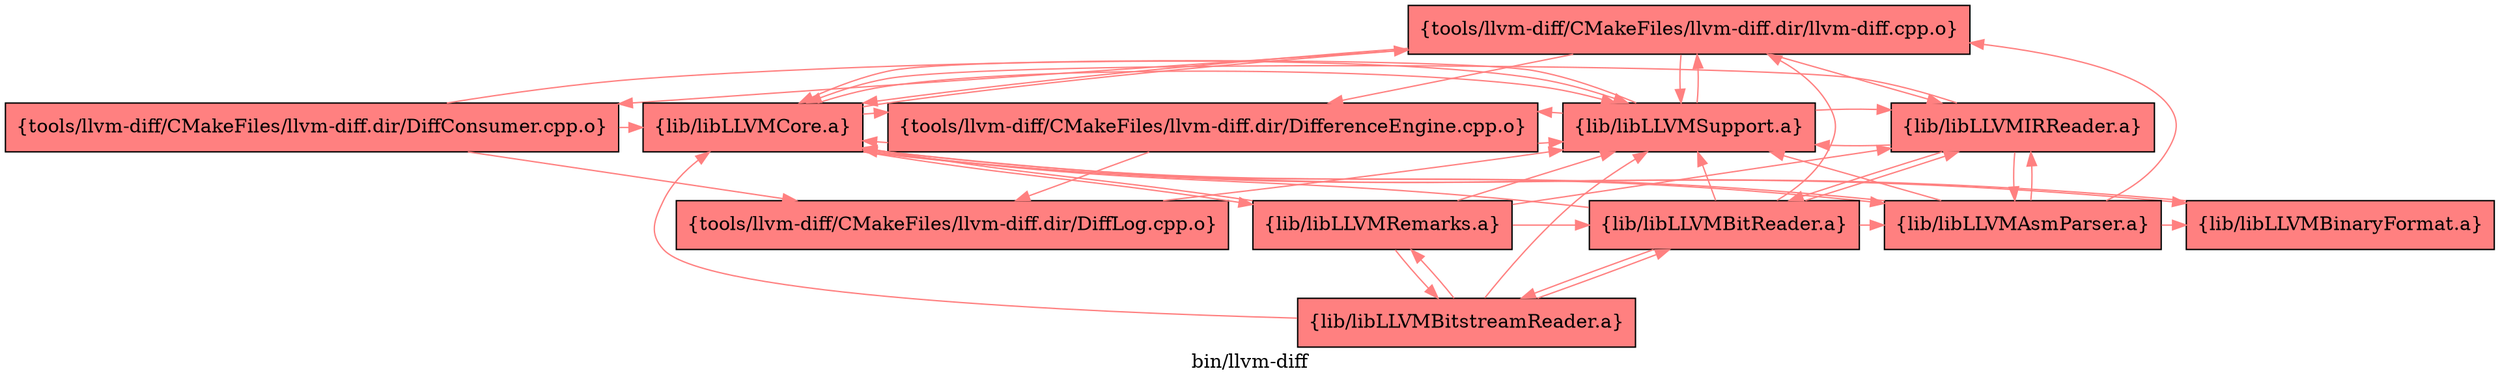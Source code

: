 digraph "bin/llvm-diff" {
	label="bin/llvm-diff";
	{ rank=same; Node0x55f60de169f8;  }
	{ rank=same; Node0x55f60de18618; Node0x55f60de17d08; Node0x55f60de16138; Node0x55f60de13f28; Node0x55f60de14338;  }
	{ rank=same; Node0x55f60de18988; Node0x55f60de17f38; Node0x55f60de18488; Node0x55f60de14888; Node0x55f60de14d38;  }

	Node0x55f60de169f8 [shape=record,shape=box,style=filled,fillcolor="1.000000 0.5 1",group=1,label="{tools/llvm-diff/CMakeFiles/llvm-diff.dir/llvm-diff.cpp.o}"];
	Node0x55f60de169f8 -> Node0x55f60de18618[color="1.000000 0.5 1"];
	Node0x55f60de169f8 -> Node0x55f60de17d08[color="1.000000 0.5 1"];
	Node0x55f60de169f8 -> Node0x55f60de16138[color="1.000000 0.5 1"];
	Node0x55f60de169f8 -> Node0x55f60de13f28[color="1.000000 0.5 1"];
	Node0x55f60de169f8 -> Node0x55f60de14338[color="1.000000 0.5 1"];
	Node0x55f60de18618 [shape=record,shape=box,style=filled,fillcolor="1.000000 0.5 1",group=1,label="{tools/llvm-diff/CMakeFiles/llvm-diff.dir/DiffConsumer.cpp.o}"];
	Node0x55f60de18618 -> Node0x55f60de18988[color="1.000000 0.5 1"];
	Node0x55f60de18618 -> Node0x55f60de16138[color="1.000000 0.5 1"];
	Node0x55f60de18618 -> Node0x55f60de14338[color="1.000000 0.5 1"];
	Node0x55f60de17d08 [shape=record,shape=box,style=filled,fillcolor="1.000000 0.5 1",group=1,label="{tools/llvm-diff/CMakeFiles/llvm-diff.dir/DifferenceEngine.cpp.o}"];
	Node0x55f60de17d08 -> Node0x55f60de18988[color="1.000000 0.5 1"];
	Node0x55f60de17d08 -> Node0x55f60de16138[color="1.000000 0.5 1"];
	Node0x55f60de17d08 -> Node0x55f60de14338[color="1.000000 0.5 1"];
	Node0x55f60de16138 [shape=record,shape=box,style=filled,fillcolor="1.000000 0.5 1",group=1,label="{lib/libLLVMCore.a}"];
	Node0x55f60de16138 -> Node0x55f60de14338[color="1.000000 0.5 1"];
	Node0x55f60de16138 -> Node0x55f60de17f38[color="1.000000 0.5 1"];
	Node0x55f60de16138 -> Node0x55f60de17d08[color="1.000000 0.5 1"];
	Node0x55f60de16138 -> Node0x55f60de18488[color="1.000000 0.5 1"];
	Node0x55f60de16138 -> Node0x55f60de169f8[color="1.000000 0.5 1"];
	Node0x55f60de16138 -> Node0x55f60de14888[color="1.000000 0.5 1"];
	Node0x55f60de13f28 [shape=record,shape=box,style=filled,fillcolor="1.000000 0.5 1",group=1,label="{lib/libLLVMIRReader.a}"];
	Node0x55f60de13f28 -> Node0x55f60de16138[color="1.000000 0.5 1"];
	Node0x55f60de13f28 -> Node0x55f60de14338[color="1.000000 0.5 1"];
	Node0x55f60de13f28 -> Node0x55f60de14888[color="1.000000 0.5 1"];
	Node0x55f60de13f28 -> Node0x55f60de14d38[color="1.000000 0.5 1"];
	Node0x55f60de14338 [shape=record,shape=box,style=filled,fillcolor="1.000000 0.5 1",group=1,label="{lib/libLLVMSupport.a}"];
	Node0x55f60de14338 -> Node0x55f60de16138[color="1.000000 0.5 1"];
	Node0x55f60de14338 -> Node0x55f60de169f8[color="1.000000 0.5 1"];
	Node0x55f60de14338 -> Node0x55f60de13f28[color="1.000000 0.5 1"];
	Node0x55f60de14338 -> Node0x55f60de17d08[color="1.000000 0.5 1"];
	Node0x55f60de18988 [shape=record,shape=box,style=filled,fillcolor="1.000000 0.5 1",group=1,label="{tools/llvm-diff/CMakeFiles/llvm-diff.dir/DiffLog.cpp.o}"];
	Node0x55f60de18988 -> Node0x55f60de14338[color="1.000000 0.5 1"];
	Node0x55f60de17f38 [shape=record,shape=box,style=filled,fillcolor="1.000000 0.5 1",group=1,label="{lib/libLLVMBinaryFormat.a}"];
	Node0x55f60de17f38 -> Node0x55f60de16138[color="1.000000 0.5 1"];
	Node0x55f60de18488 [shape=record,shape=box,style=filled,fillcolor="1.000000 0.5 1",group=1,label="{lib/libLLVMRemarks.a}"];
	Node0x55f60de18488 -> Node0x55f60de14338[color="1.000000 0.5 1"];
	Node0x55f60de18488 -> Node0x55f60de16138[color="1.000000 0.5 1"];
	Node0x55f60de18488 -> Node0x55f60de14d38[color="1.000000 0.5 1"];
	Node0x55f60de18488 -> Node0x55f60de13f28[color="1.000000 0.5 1"];
	Node0x55f60de18488 -> Node0x55f60de18938[color="1.000000 0.5 1"];
	Node0x55f60de14888 [shape=record,shape=box,style=filled,fillcolor="1.000000 0.5 1",group=1,label="{lib/libLLVMAsmParser.a}"];
	Node0x55f60de14888 -> Node0x55f60de16138[color="1.000000 0.5 1"];
	Node0x55f60de14888 -> Node0x55f60de13f28[color="1.000000 0.5 1"];
	Node0x55f60de14888 -> Node0x55f60de14338[color="1.000000 0.5 1"];
	Node0x55f60de14888 -> Node0x55f60de169f8[color="1.000000 0.5 1"];
	Node0x55f60de14888 -> Node0x55f60de17f38[color="1.000000 0.5 1"];
	Node0x55f60de14d38 [shape=record,shape=box,style=filled,fillcolor="1.000000 0.5 1",group=1,label="{lib/libLLVMBitReader.a}"];
	Node0x55f60de14d38 -> Node0x55f60de169f8[color="1.000000 0.5 1"];
	Node0x55f60de14d38 -> Node0x55f60de16138[color="1.000000 0.5 1"];
	Node0x55f60de14d38 -> Node0x55f60de13f28[color="1.000000 0.5 1"];
	Node0x55f60de14d38 -> Node0x55f60de14338[color="1.000000 0.5 1"];
	Node0x55f60de14d38 -> Node0x55f60de14888[color="1.000000 0.5 1"];
	Node0x55f60de14d38 -> Node0x55f60de18938[color="1.000000 0.5 1"];
	Node0x55f60de18938 [shape=record,shape=box,style=filled,fillcolor="1.000000 0.5 1",group=1,label="{lib/libLLVMBitstreamReader.a}"];
	Node0x55f60de18938 -> Node0x55f60de16138[color="1.000000 0.5 1"];
	Node0x55f60de18938 -> Node0x55f60de14338[color="1.000000 0.5 1"];
	Node0x55f60de18938 -> Node0x55f60de14d38[color="1.000000 0.5 1"];
	Node0x55f60de18938 -> Node0x55f60de18488[color="1.000000 0.5 1"];
}
